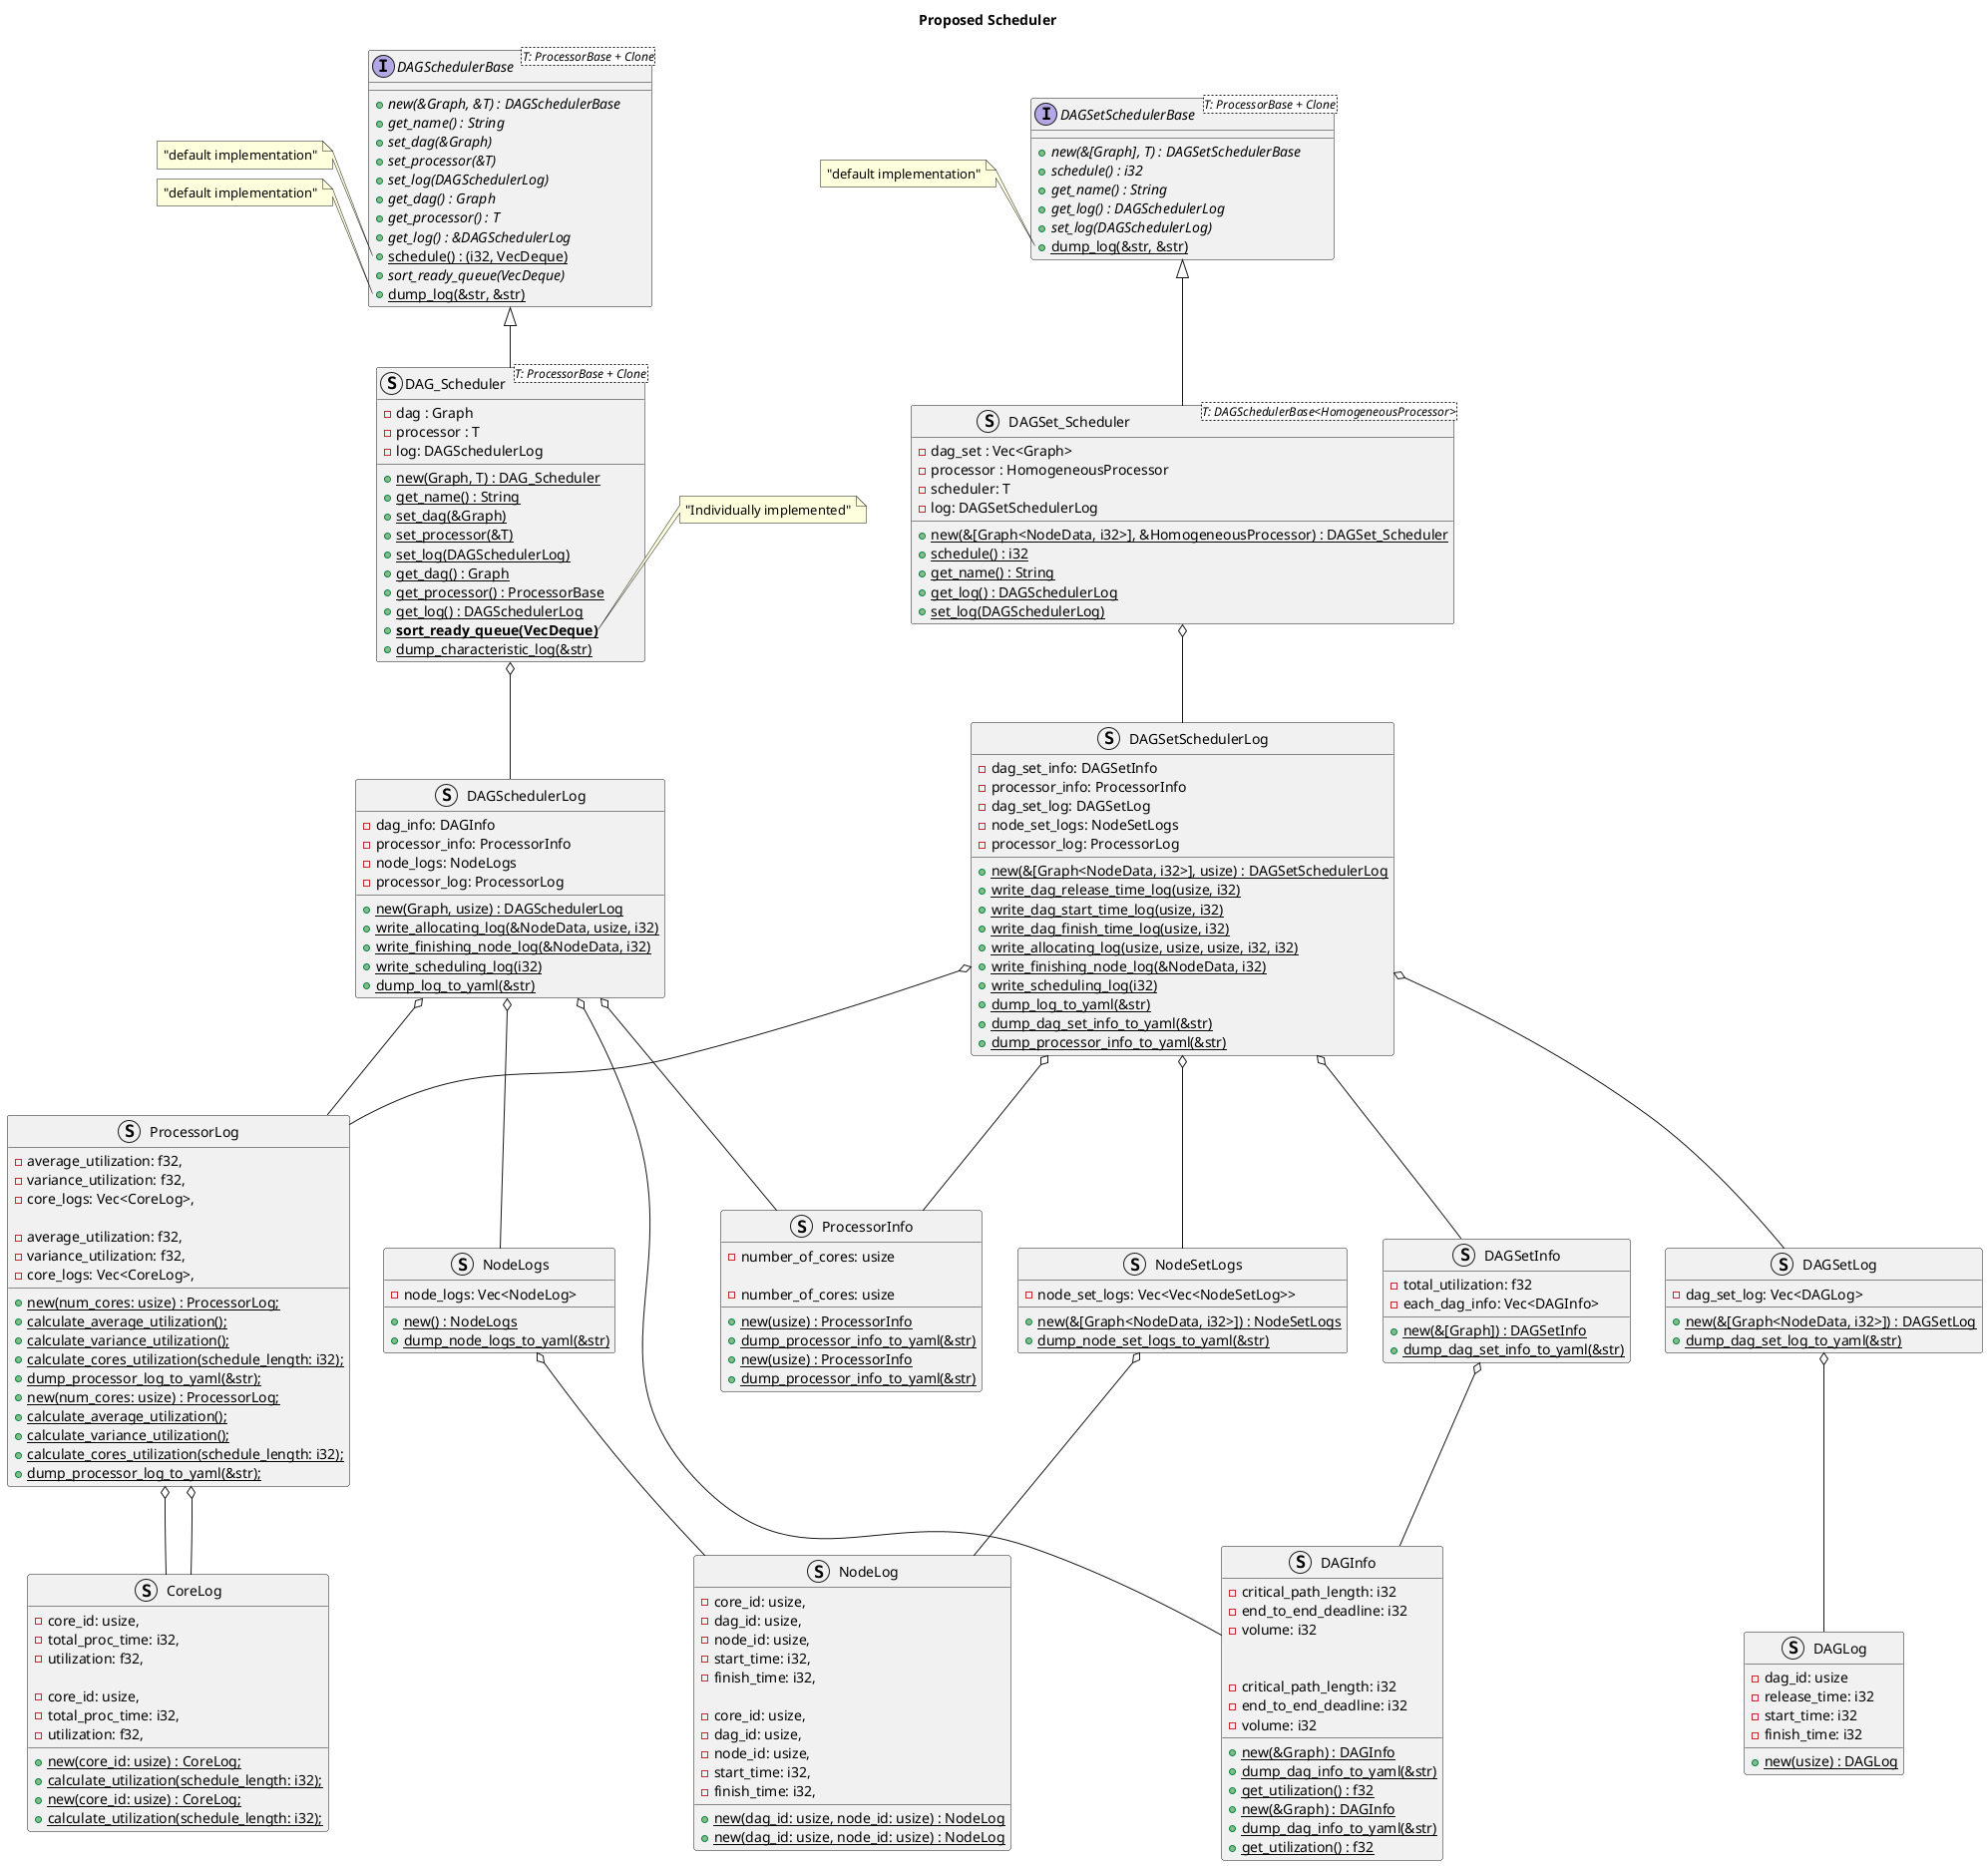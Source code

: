 @startuml overall
title Proposed Scheduler

    interface DAGSchedulerBase<T: ProcessorBase + Clone> {
        + {abstract} new(&Graph, &T) : DAGSchedulerBase
        + {abstract} get_name() : String
        + {abstract} set_dag(&Graph)
        + {abstract} set_processor(&T)
        + {abstract} set_log(DAGSchedulerLog)
        + {abstract} get_dag() : Graph
        + {abstract} get_processor() : T
        + {abstract} get_log() : &DAGSchedulerLog
        + {static} schedule() : (i32, VecDeque)
        + {abstract} sort_ready_queue(VecDeque)
        + {static} dump_log(&str, &str)
    }

    note left of DAGSchedulerBase::schedule
    "default implementation"
    end note

    note left of DAGSchedulerBase::dump_log
    "default implementation"
    end note

    struct DAGInfo {
        - critical_path_length: i32
        - end_to_end_deadline: i32
        - volume: i32

        + {static} new(&Graph) : DAGInfo
        + {static} dump_dag_info_to_yaml(&str)
        + {static} get_utilization() : f32

    }

    struct ProcessorInfo {
        - number_of_cores: usize

        + {static} new(usize) : ProcessorInfo
        + {static} dump_processor_info_to_yaml(&str)
    }

    struct DAGSchedulerLog {
        - dag_info: DAGInfo
        - processor_info: ProcessorInfo
        - node_logs: NodeLogs
        - processor_log: ProcessorLog

        + {static} new(Graph, usize) : DAGSchedulerLog
        + {static} write_allocating_log(&NodeData, usize, i32)
        + {static} write_finishing_node_log(&NodeData, i32)
        + {static} write_scheduling_log(i32)
        + {static} dump_log_to_yaml(&str)
    }

    struct DAG_Scheduler<T: ProcessorBase + Clone> {
        - dag : Graph
        - processor : T
        - log: DAGSchedulerLog
        + {static} new(Graph, T) : DAG_Scheduler
        + {static} get_name() : String
        + {static} set_dag(&Graph)
        + {static} set_processor(&T)
        + {static} set_log(DAGSchedulerLog)
        + {static} get_dag() : Graph
        + {static} get_processor() : ProcessorBase
        + {static} get_log() : DAGSchedulerLog
        + **{static} sort_ready_queue(VecDeque)**
        + {static} dump_characteristic_log(&str)
    }

    note right of DAG_Scheduler::sort_ready_queue
    "Individually implemented"
    end note

    struct NodeLogs {
        - node_logs: Vec<NodeLog>

        + {static} new() : NodeLogs
        + {static} dump_node_logs_to_yaml(&str)
    }
    
    struct NodeLog {
        - core_id: usize,
        - dag_id: usize,
        - node_id: usize,
        - start_time: i32,
        - finish_time: i32,

        + {static} new(dag_id: usize, node_id: usize) : NodeLog
    }

    struct ProcessorLog {
        - average_utilization: f32,
        - variance_utilization: f32,
        - core_logs: Vec<CoreLog>,

        + {static} new(num_cores: usize) : ProcessorLog;
        + {static} calculate_average_utilization();
        + {static} calculate_variance_utilization();
        + {static} calculate_cores_utilization(schedule_length: i32);
        + {static} dump_processor_log_to_yaml(&str);
    }

    struct CoreLog {
        - core_id: usize,
        - total_proc_time: i32,
        - utilization: f32,

        + {static} new(core_id: usize) : CoreLog;
        + {static} calculate_utilization(schedule_length: i32);
    }  

    DAGSchedulerBase <|-down- DAG_Scheduler

    DAGSchedulerLog o-down- DAGInfo
    DAGSchedulerLog o-down- ProcessorInfo

    DAG_Scheduler o-down- DAGSchedulerLog
    DAGSchedulerLog o-down- NodeLogs
    NodeLogs o-down- NodeLog
    DAGSchedulerLog o-down- ProcessorLog
    ProcessorLog o-down- CoreLog

    interface DAGSetSchedulerBase<T: ProcessorBase + Clone> {
        + {abstract} new(&[Graph], T) : DAGSetSchedulerBase
        + {abstract} schedule() : i32
        + {abstract} get_name() : String
        + {abstract} get_log() : DAGSchedulerLog
        + {abstract} set_log(DAGSchedulerLog)
        + {static} dump_log(&str, &str)
    }

    note left of DAGSetSchedulerBase::dump_log
    "default implementation"
    end note

    struct DAGSetInfo {
        - total_utilization: f32
        - each_dag_info: Vec<DAGInfo>

        + {static} new(&[Graph]) : DAGSetInfo
        + {static} dump_dag_set_info_to_yaml(&str)
    }

    struct DAGInfo {
        - critical_path_length: i32
        - end_to_end_deadline: i32
        - volume: i32

        + {static} new(&Graph) : DAGInfo
        + {static} dump_dag_info_to_yaml(&str)
        + {static} get_utilization() : f32

    }

    struct ProcessorInfo {
        - number_of_cores: usize

        + {static} new(usize) : ProcessorInfo
        + {static} dump_processor_info_to_yaml(&str)
    }

    struct DAGSetSchedulerLog {
        - dag_set_info: DAGSetInfo
        - processor_info: ProcessorInfo
        - dag_set_log: DAGSetLog
        - node_set_logs: NodeSetLogs
        - processor_log: ProcessorLog

        + {static} new(&[Graph<NodeData, i32>], usize) : DAGSetSchedulerLog
        + {static} write_dag_release_time_log(usize, i32)
        + {static} write_dag_start_time_log(usize, i32)
        + {static} write_dag_finish_time_log(usize, i32)
        + {static} write_allocating_log(usize, usize, usize, i32, i32)
        + {static} write_finishing_node_log(&NodeData, i32)
        + {static} write_scheduling_log(i32)
        + {static} dump_log_to_yaml(&str)
        + {static} dump_dag_set_info_to_yaml(&str)
        + {static} dump_processor_info_to_yaml(&str)
    }

    struct DAGSet_Scheduler<T: DAGSchedulerBase<HomogeneousProcessor>> {
        - dag_set : Vec<Graph>
        - processor : HomogeneousProcessor
        - scheduler: T
        - log: DAGSetSchedulerLog
        + {static} new(&[Graph<NodeData, i32>], &HomogeneousProcessor) : DAGSet_Scheduler
        + {static} schedule() : i32
        + {static} get_name() : String
        + {static} get_log() : DAGSchedulerLog
        + {static} set_log(DAGSchedulerLog)
    }

    struct DAGSetLog {
        - dag_set_log: Vec<DAGLog>

        + {static} new(&[Graph<NodeData, i32>]) : DAGSetLog
        + {static} dump_dag_set_log_to_yaml(&str)
    }

    struct DAGLog {
        - dag_id: usize
        - release_time: i32
        - start_time: i32
        - finish_time: i32

        + {static} new(usize) : DAGLog
    }

    struct NodeSetLogs {
        - node_set_logs: Vec<Vec<NodeSetLog>>

        + {static} new(&[Graph<NodeData, i32>]) : NodeSetLogs
        + {static} dump_node_set_logs_to_yaml(&str)
    }
    
    struct NodeLog {
        - core_id: usize,
        - dag_id: usize,
        - node_id: usize,
        - start_time: i32,
        - finish_time: i32,

        + {static} new(dag_id: usize, node_id: usize) : NodeLog
    }

    struct ProcessorLog {
        - average_utilization: f32,
        - variance_utilization: f32,
        - core_logs: Vec<CoreLog>,

        + {static} new(num_cores: usize) : ProcessorLog;
        + {static} calculate_average_utilization();
        + {static} calculate_variance_utilization();
        + {static} calculate_cores_utilization(schedule_length: i32);
        + {static} dump_processor_log_to_yaml(&str);
    }

    struct CoreLog {
        - core_id: usize,
        - total_proc_time: i32,
        - utilization: f32,

        + {static} new(core_id: usize) : CoreLog;
        + {static} calculate_utilization(schedule_length: i32);
    }  

    DAGSetSchedulerBase <|-down- DAGSet_Scheduler

    DAGSet_Scheduler o-down- DAGSetSchedulerLog

    DAGSetSchedulerLog o-down- DAGSetInfo
    DAGSetSchedulerLog o-down- ProcessorInfo
    DAGSetSchedulerLog o-down- DAGSetLog
    DAGSetSchedulerLog o-down- NodeSetLogs
    DAGSetSchedulerLog o-down- ProcessorLog
    
    DAGSetInfo o-down- DAGInfo
    DAGSetLog o-down- DAGLog
    NodeSetLogs o-down- NodeLog
    ProcessorLog o-down- CoreLog

@enduml